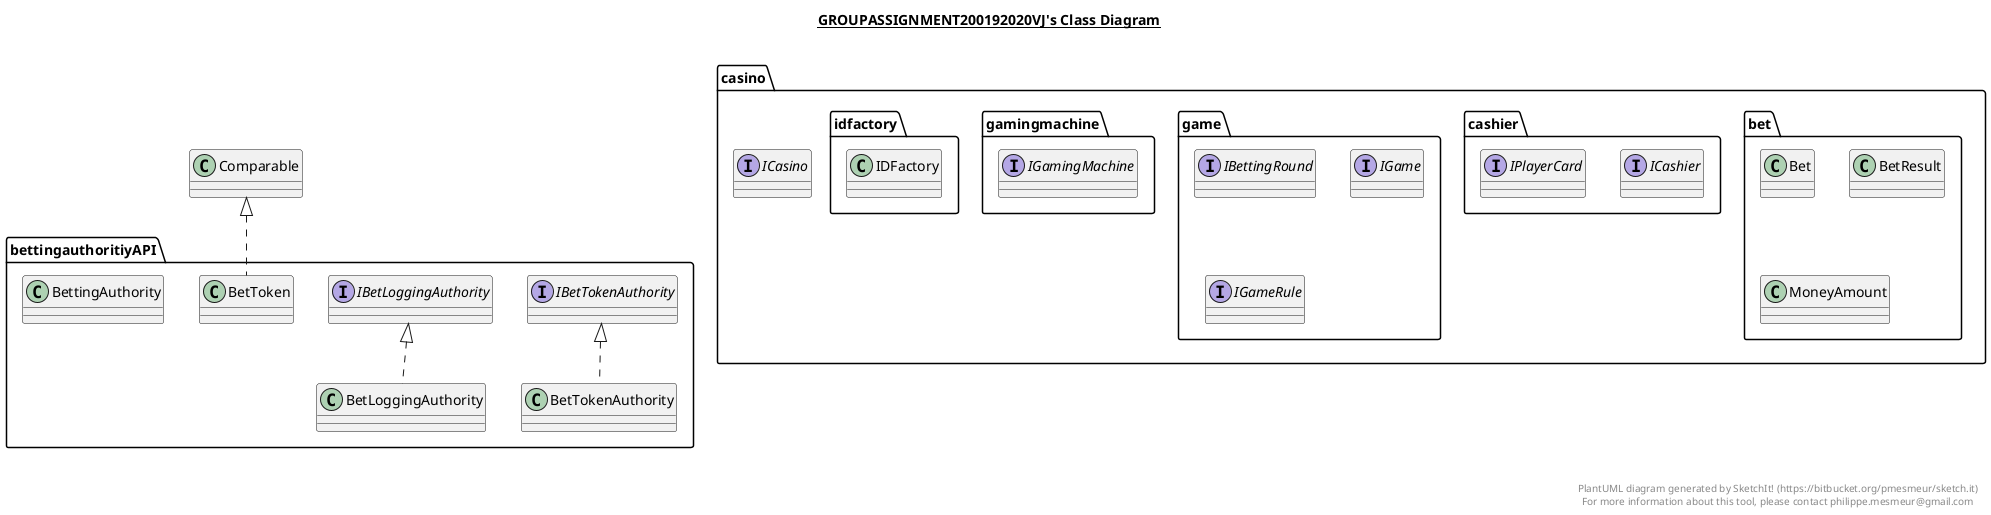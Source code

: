 @startuml

title __GROUPASSIGNMENT200192020VJ's Class Diagram__\n

  namespace bettingauthoritiyAPI {
    class bettingauthoritiyAPI.BetLoggingAuthority {
    }
  }
  

  namespace bettingauthoritiyAPI {
    class bettingauthoritiyAPI.BetToken {
    }
  }
  

  namespace bettingauthoritiyAPI {
    class bettingauthoritiyAPI.BetTokenAuthority {
    }
  }
  

  namespace bettingauthoritiyAPI {
    class bettingauthoritiyAPI.BettingAuthority {
    }
  }
  

  namespace bettingauthoritiyAPI {
    interface bettingauthoritiyAPI.IBetLoggingAuthority {
    }
  }
  

  namespace bettingauthoritiyAPI {
    interface bettingauthoritiyAPI.IBetTokenAuthority {
    }
  }
  

  namespace casino {
    interface casino.ICasino {
    }
  }
  

  namespace casino {
    namespace bet {
      class casino.bet.Bet {
      }
    }
  }
  

  namespace casino {
    namespace bet {
      class casino.bet.BetResult {
      }
    }
  }
  

  namespace casino {
    namespace bet {
      class casino.bet.MoneyAmount {
      }
    }
  }
  

  namespace casino {
    namespace cashier {
      interface casino.cashier.ICashier {
      }
    }
  }
  

  namespace casino {
    namespace cashier {
      interface casino.cashier.IPlayerCard {
      }
    }
  }
  

  namespace casino {
    namespace game {
      interface casino.game.IBettingRound {
      }
    }
  }
  

  namespace casino {
    namespace game {
      interface casino.game.IGame {
      }
    }
  }
  

  namespace casino {
    namespace game {
      interface casino.game.IGameRule {
      }
    }
  }
  

  namespace casino {
    namespace gamingmachine {
      interface casino.gamingmachine.IGamingMachine {
      }
    }
  }
  

  namespace casino {
    namespace idfactory {
      class casino.idfactory.IDFactory {
      }
    }
  }
  

  bettingauthoritiyAPI.BetLoggingAuthority .up.|> IBetLoggingAuthority
  bettingauthoritiyAPI.BetToken .up.|> Comparable
  bettingauthoritiyAPI.BetTokenAuthority .up.|> IBetTokenAuthority


right footer


PlantUML diagram generated by SketchIt! (https://bitbucket.org/pmesmeur/sketch.it)
For more information about this tool, please contact philippe.mesmeur@gmail.com
endfooter

@enduml
